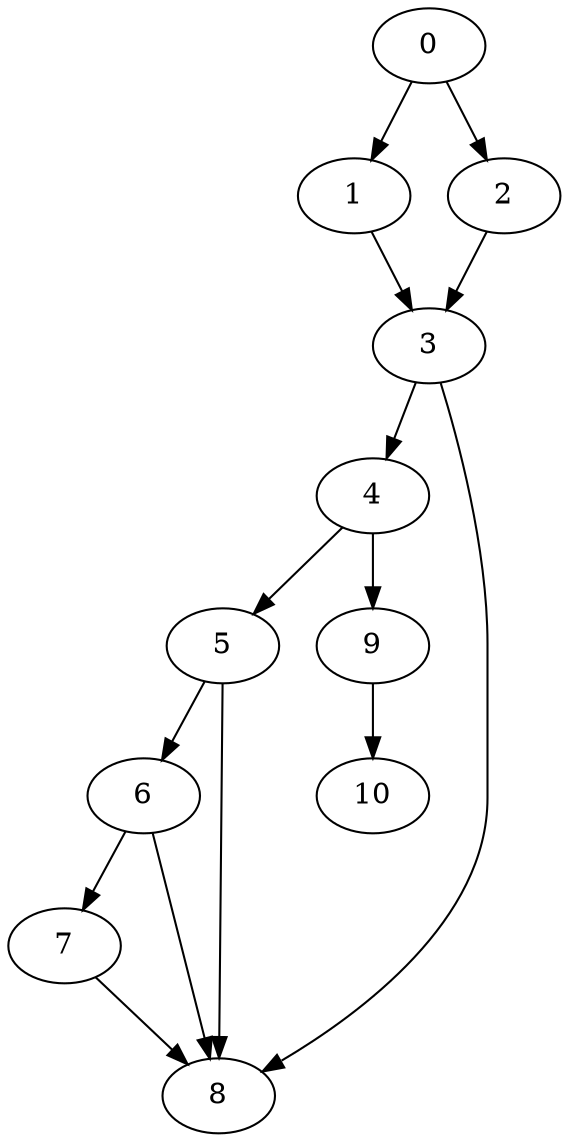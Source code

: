 digraph {
	0
	1
	2
	3
	4
	5
	6
	7
	8
	9
	10
	9 -> 10
	0 -> 2
	1 -> 3
	2 -> 3
	4 -> 5
	5 -> 6
	5 -> 8
	6 -> 8
	7 -> 8
	3 -> 8
	4 -> 9
	0 -> 1
	3 -> 4
	6 -> 7
}
